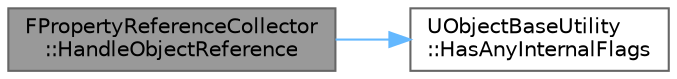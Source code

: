 digraph "FPropertyReferenceCollector::HandleObjectReference"
{
 // INTERACTIVE_SVG=YES
 // LATEX_PDF_SIZE
  bgcolor="transparent";
  edge [fontname=Helvetica,fontsize=10,labelfontname=Helvetica,labelfontsize=10];
  node [fontname=Helvetica,fontsize=10,shape=box,height=0.2,width=0.4];
  rankdir="LR";
  Node1 [id="Node000001",label="FPropertyReferenceCollector\l::HandleObjectReference",height=0.2,width=0.4,color="gray40", fillcolor="grey60", style="filled", fontcolor="black",tooltip="Handle object reference."];
  Node1 -> Node2 [id="edge1_Node000001_Node000002",color="steelblue1",style="solid",tooltip=" "];
  Node2 [id="Node000002",label="UObjectBaseUtility\l::HasAnyInternalFlags",height=0.2,width=0.4,color="grey40", fillcolor="white", style="filled",URL="$d6/d7b/classUObjectBaseUtility.html#a5ed72081369ce54636fd4449a8cfa8d0",tooltip="Used to safely check whether any of the passed in internal flags are set."];
}
